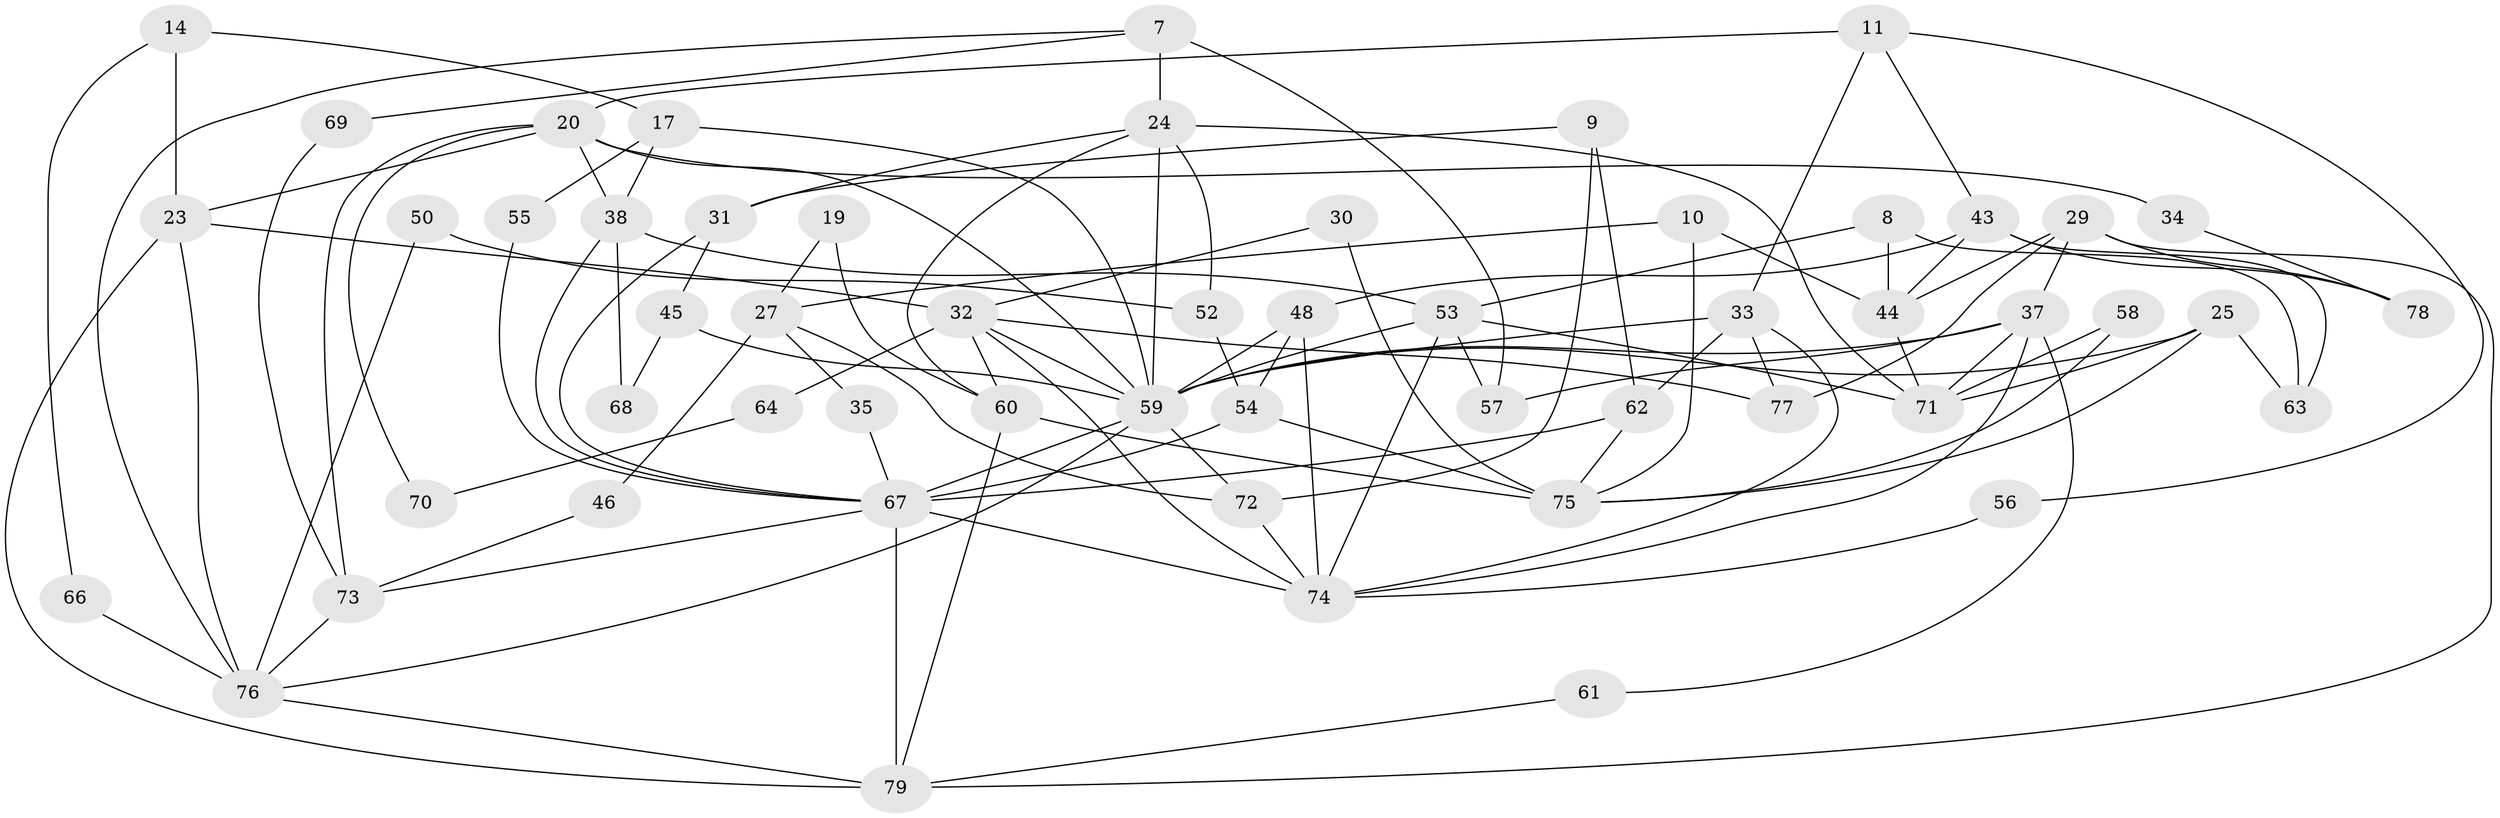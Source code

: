 // original degree distribution, {6: 0.08860759493670886, 5: 0.21518987341772153, 4: 0.24050632911392406, 7: 0.06329113924050633, 3: 0.20253164556962025, 2: 0.189873417721519}
// Generated by graph-tools (version 1.1) at 2025/53/03/04/25 21:53:46]
// undirected, 55 vertices, 115 edges
graph export_dot {
graph [start="1"]
  node [color=gray90,style=filled];
  7;
  8;
  9;
  10;
  11;
  14;
  17;
  19;
  20 [super="+12+18"];
  23 [super="+15"];
  24 [super="+3"];
  25;
  27;
  29 [super="+5"];
  30;
  31;
  32 [super="+26"];
  33;
  34;
  35;
  37;
  38 [super="+16"];
  43 [super="+6"];
  44 [super="+13"];
  45;
  46;
  48;
  50;
  52;
  53 [super="+49"];
  54;
  55;
  56;
  57;
  58;
  59 [super="+1+51"];
  60;
  61;
  62;
  63;
  64;
  66;
  67 [super="+41"];
  68;
  69;
  70;
  71;
  72 [super="+40"];
  73 [super="+36"];
  74 [super="+42"];
  75 [super="+65"];
  76 [super="+47"];
  77;
  78;
  79 [super="+28"];
  7 -- 24 [weight=2];
  7 -- 57;
  7 -- 69;
  7 -- 76;
  8 -- 44;
  8 -- 63;
  8 -- 53;
  9 -- 72;
  9 -- 62;
  9 -- 31;
  10 -- 44;
  10 -- 27;
  10 -- 75;
  11 -- 33;
  11 -- 43;
  11 -- 56;
  11 -- 20;
  14 -- 17;
  14 -- 66;
  14 -- 23;
  17 -- 38 [weight=2];
  17 -- 55;
  17 -- 59;
  19 -- 27;
  19 -- 60;
  20 -- 59 [weight=3];
  20 -- 34 [weight=2];
  20 -- 70 [weight=2];
  20 -- 73;
  20 -- 38;
  20 -- 23;
  23 -- 76 [weight=2];
  23 -- 32 [weight=2];
  23 -- 79;
  24 -- 31;
  24 -- 71;
  24 -- 52;
  24 -- 60;
  24 -- 59;
  25 -- 71;
  25 -- 63;
  25 -- 75;
  25 -- 59;
  27 -- 35;
  27 -- 46;
  27 -- 72;
  29 -- 44;
  29 -- 78;
  29 -- 79;
  29 -- 37;
  29 -- 77;
  30 -- 75;
  30 -- 32;
  31 -- 45;
  31 -- 67;
  32 -- 64;
  32 -- 77;
  32 -- 74;
  32 -- 60;
  32 -- 59;
  33 -- 74;
  33 -- 59;
  33 -- 62;
  33 -- 77;
  34 -- 78;
  35 -- 67;
  37 -- 57;
  37 -- 71;
  37 -- 59 [weight=2];
  37 -- 61;
  37 -- 74;
  38 -- 68;
  38 -- 67;
  38 -- 53;
  43 -- 63;
  43 -- 78;
  43 -- 44;
  43 -- 48;
  44 -- 71 [weight=2];
  45 -- 68;
  45 -- 59;
  46 -- 73;
  48 -- 54;
  48 -- 59;
  48 -- 74;
  50 -- 52;
  50 -- 76;
  52 -- 54;
  53 -- 74 [weight=2];
  53 -- 59 [weight=3];
  53 -- 71;
  53 -- 57;
  54 -- 67;
  54 -- 75;
  55 -- 67;
  56 -- 74;
  58 -- 75;
  58 -- 71;
  59 -- 67;
  59 -- 72;
  59 -- 76;
  60 -- 75 [weight=2];
  60 -- 79;
  61 -- 79;
  62 -- 67;
  62 -- 75;
  64 -- 70;
  66 -- 76;
  67 -- 79 [weight=2];
  67 -- 74 [weight=2];
  67 -- 73 [weight=2];
  69 -- 73;
  72 -- 74 [weight=2];
  73 -- 76 [weight=2];
  76 -- 79;
}
